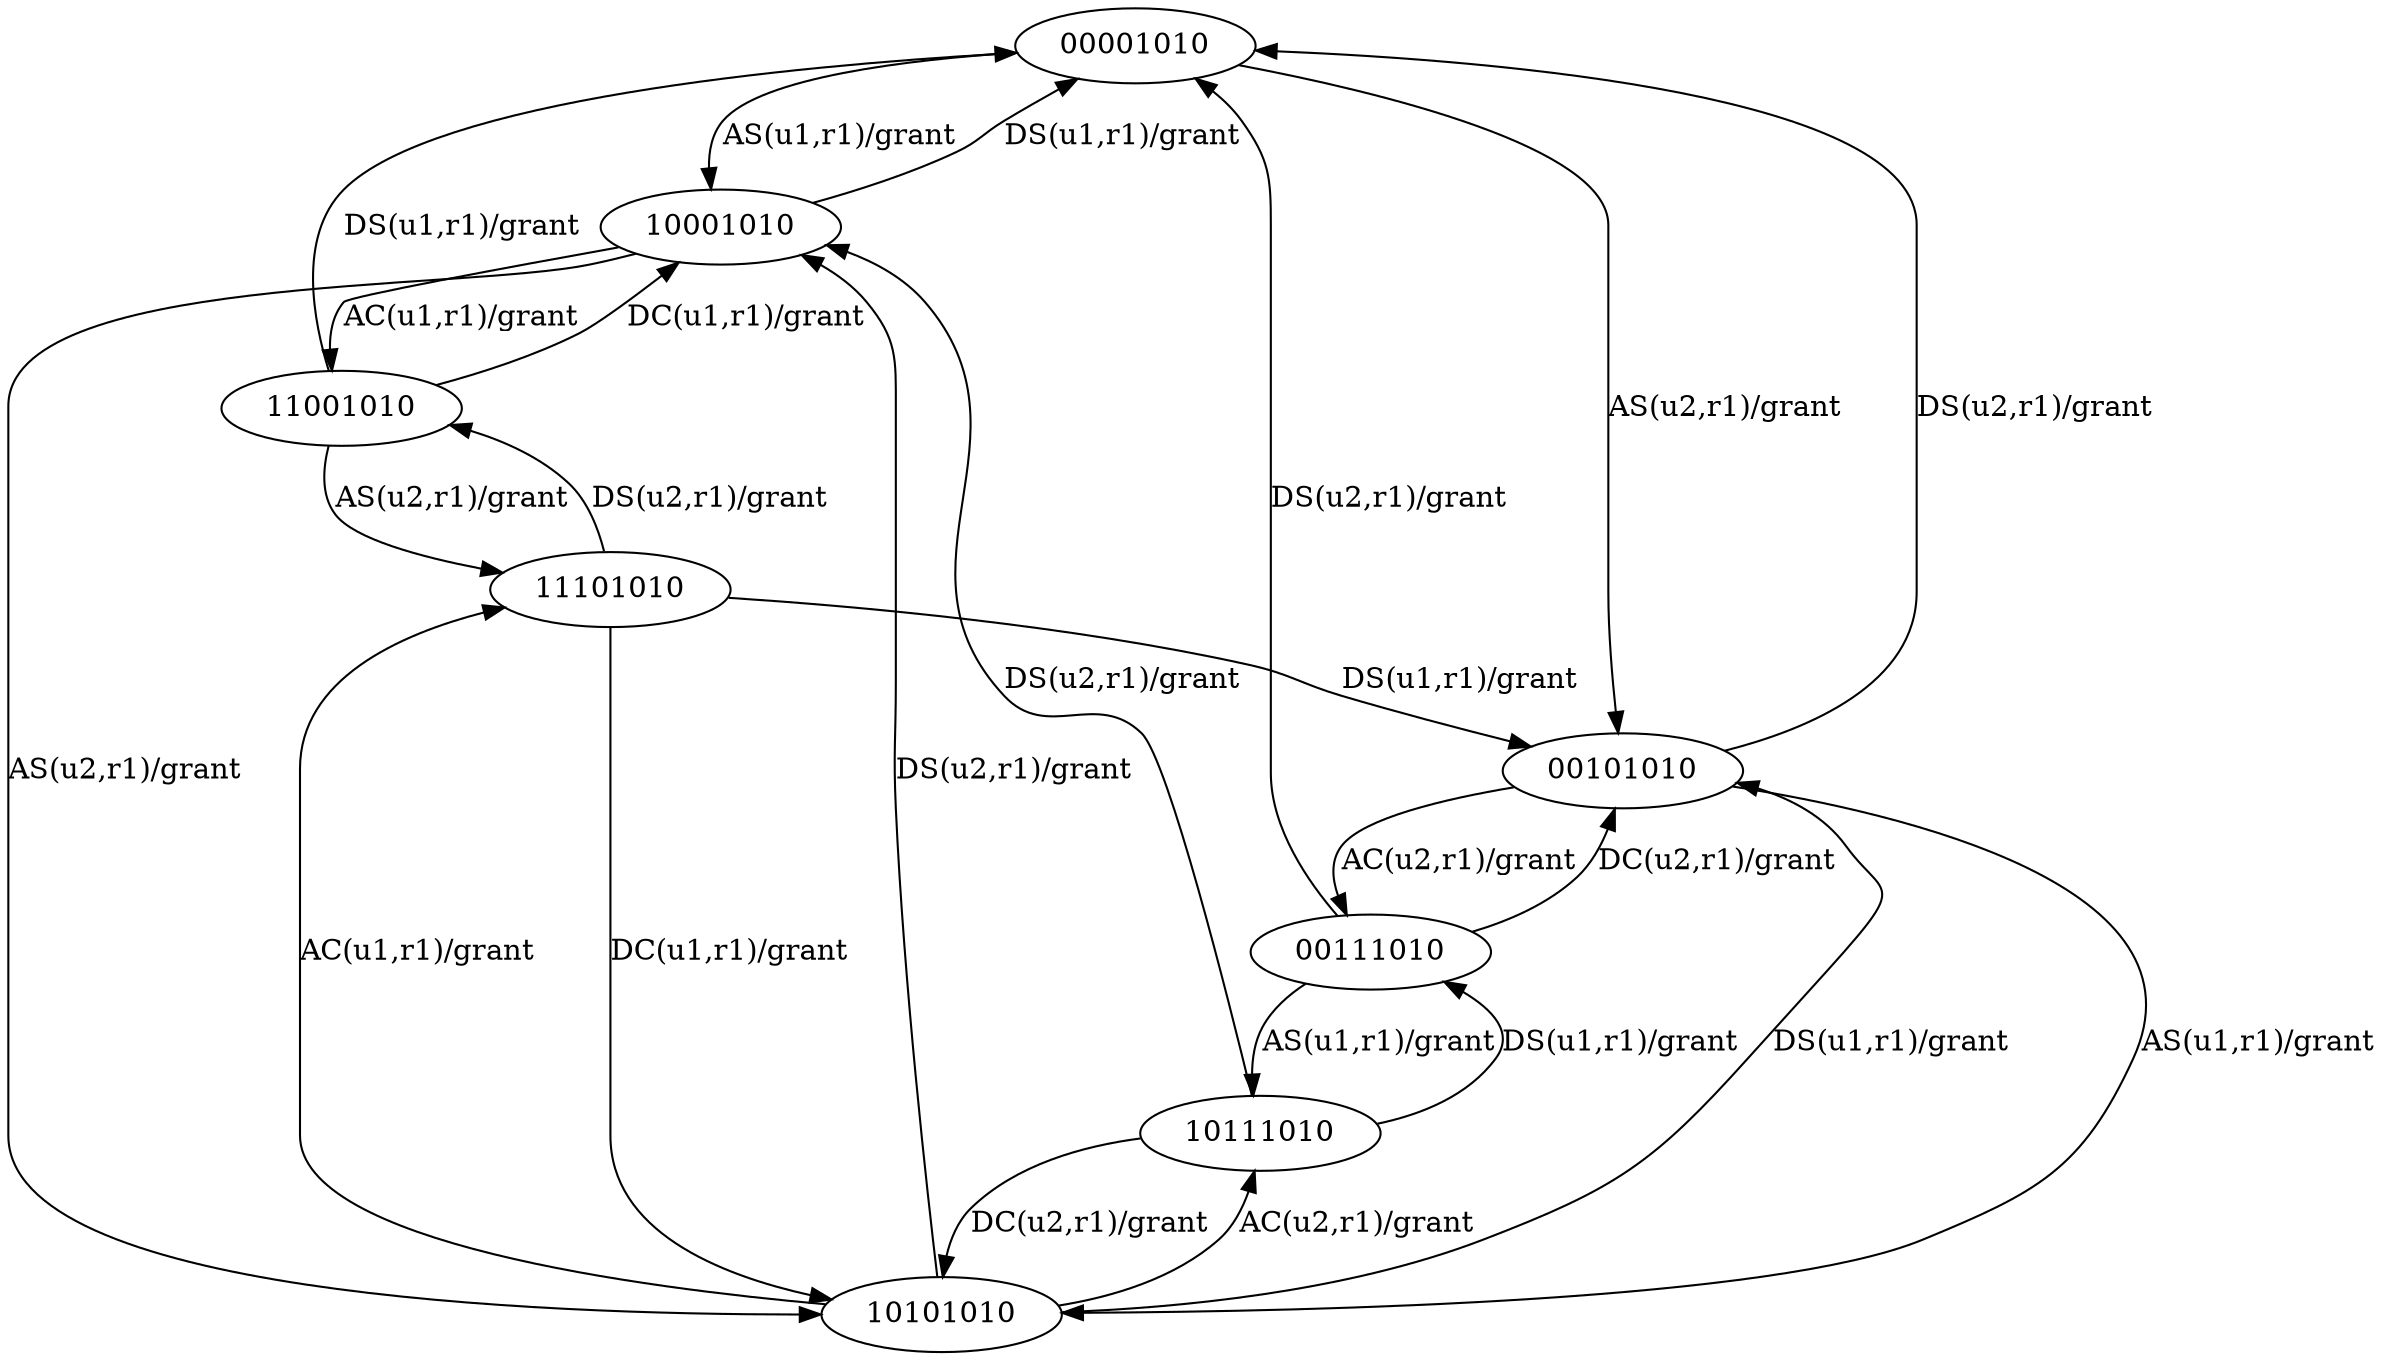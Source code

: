 digraph rbac2Fsm {
  00001010 -> 10001010 [ label ="AS(u1,r1)/grant"];
  00001010 -> 00101010 [ label ="AS(u2,r1)/grant"];
  00101010 -> 10101010 [ label ="AS(u1,r1)/grant"];
  00101010 -> 00001010 [ label ="DS(u2,r1)/grant"];
  10001010 -> 00001010 [ label ="DS(u1,r1)/grant"];
  00101010 -> 00111010 [ label ="AC(u2,r1)/grant"];
  10001010 -> 11001010 [ label ="AC(u1,r1)/grant"];
  10001010 -> 10101010 [ label ="AS(u2,r1)/grant"];
  10101010 -> 00101010 [ label ="DS(u1,r1)/grant"];
  10101010 -> 11101010 [ label ="AC(u1,r1)/grant"];
  00111010 -> 10111010 [ label ="AS(u1,r1)/grant"];
  10101010 -> 10001010 [ label ="DS(u2,r1)/grant"];
  00111010 -> 00001010 [ label ="DS(u2,r1)/grant"];
  10101010 -> 10111010 [ label ="AC(u2,r1)/grant"];
  00111010 -> 00101010 [ label ="DC(u2,r1)/grant"];
  11001010 -> 00001010 [ label ="DS(u1,r1)/grant"];
  11001010 -> 10001010 [ label ="DC(u1,r1)/grant"];
  11001010 -> 11101010 [ label ="AS(u2,r1)/grant"];
  11101010 -> 00101010 [ label ="DS(u1,r1)/grant"];
  10111010 -> 00111010 [ label ="DS(u1,r1)/grant"];
  11101010 -> 10101010 [ label ="DC(u1,r1)/grant"];
  11101010 -> 11001010 [ label ="DS(u2,r1)/grant"];
  10111010 -> 10001010 [ label ="DS(u2,r1)/grant"];
  10111010 -> 10101010 [ label ="DC(u2,r1)/grant"];
}
